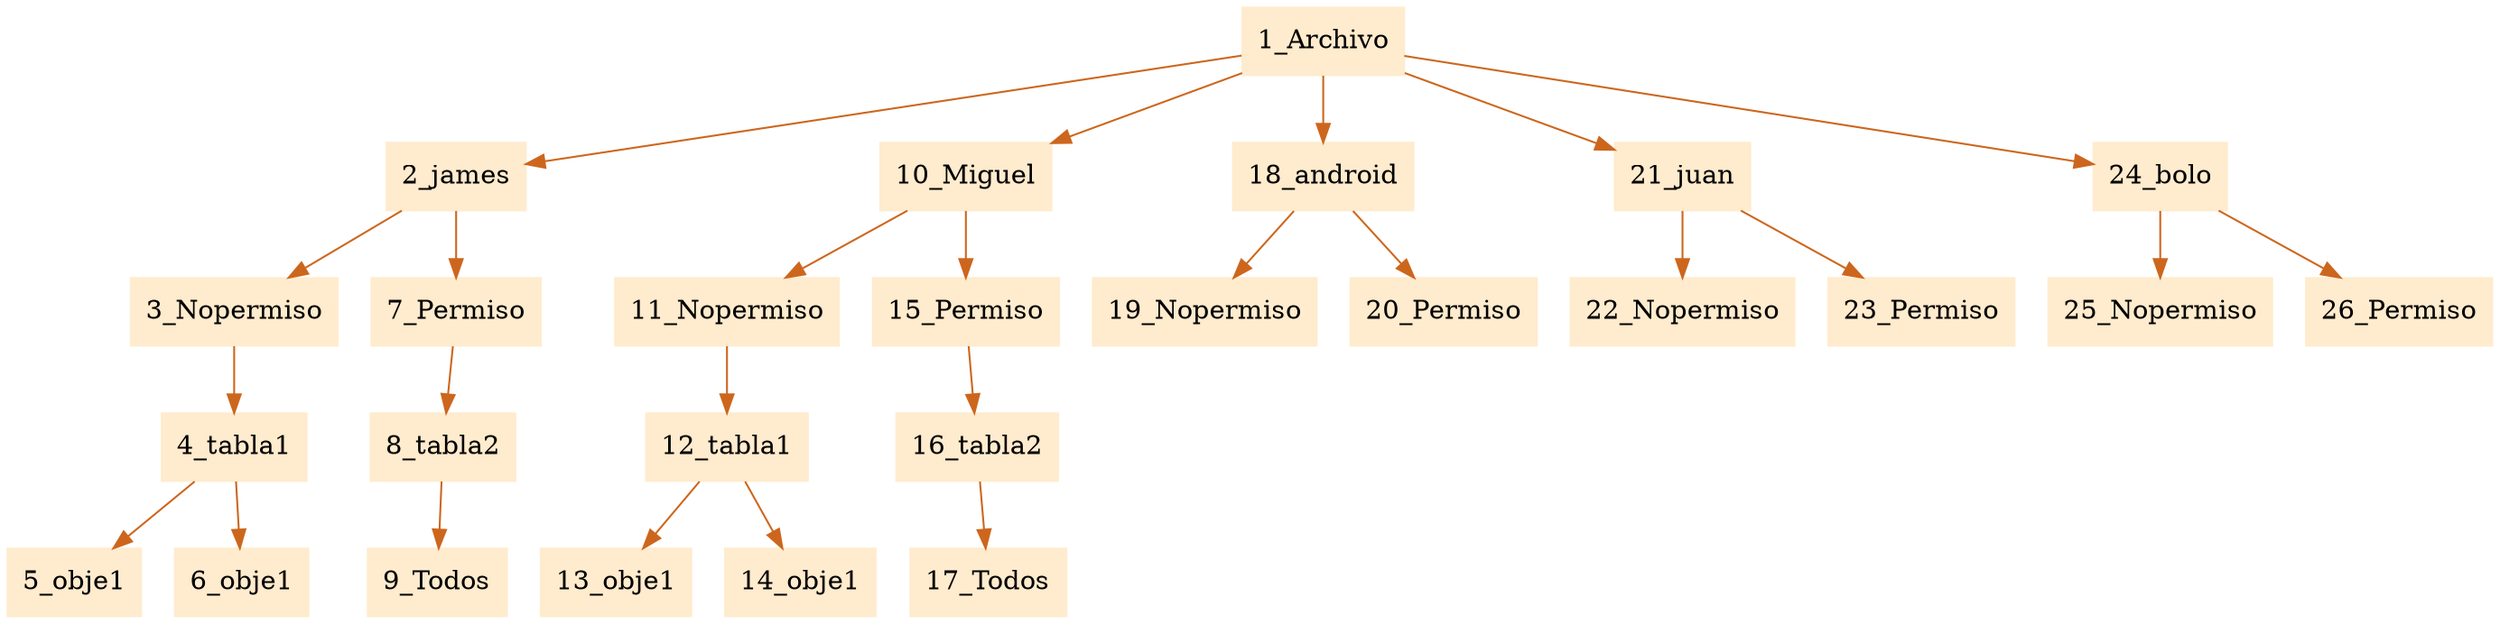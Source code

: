 digraph G {node[shape=box, style=filled, color=blanchedalmond]; edge[color=chocolate3];rankdir=UD 

"1_Archivo"->"2_james""2_james"->"3_Nopermiso""3_Nopermiso"->"4_tabla1""4_tabla1"->"5_obje1""4_tabla1"->"6_obje1""2_james"->"7_Permiso""7_Permiso"->"8_tabla2""8_tabla2"->"9_Todos""1_Archivo"->"10_Miguel""10_Miguel"->"11_Nopermiso""11_Nopermiso"->"12_tabla1""12_tabla1"->"13_obje1""12_tabla1"->"14_obje1""10_Miguel"->"15_Permiso""15_Permiso"->"16_tabla2""16_tabla2"->"17_Todos""1_Archivo"->"18_android""18_android"->"19_Nopermiso""18_android"->"20_Permiso""1_Archivo"->"21_juan""21_juan"->"22_Nopermiso""21_juan"->"23_Permiso""1_Archivo"->"24_bolo""24_bolo"->"25_Nopermiso""24_bolo"->"26_Permiso"

}
